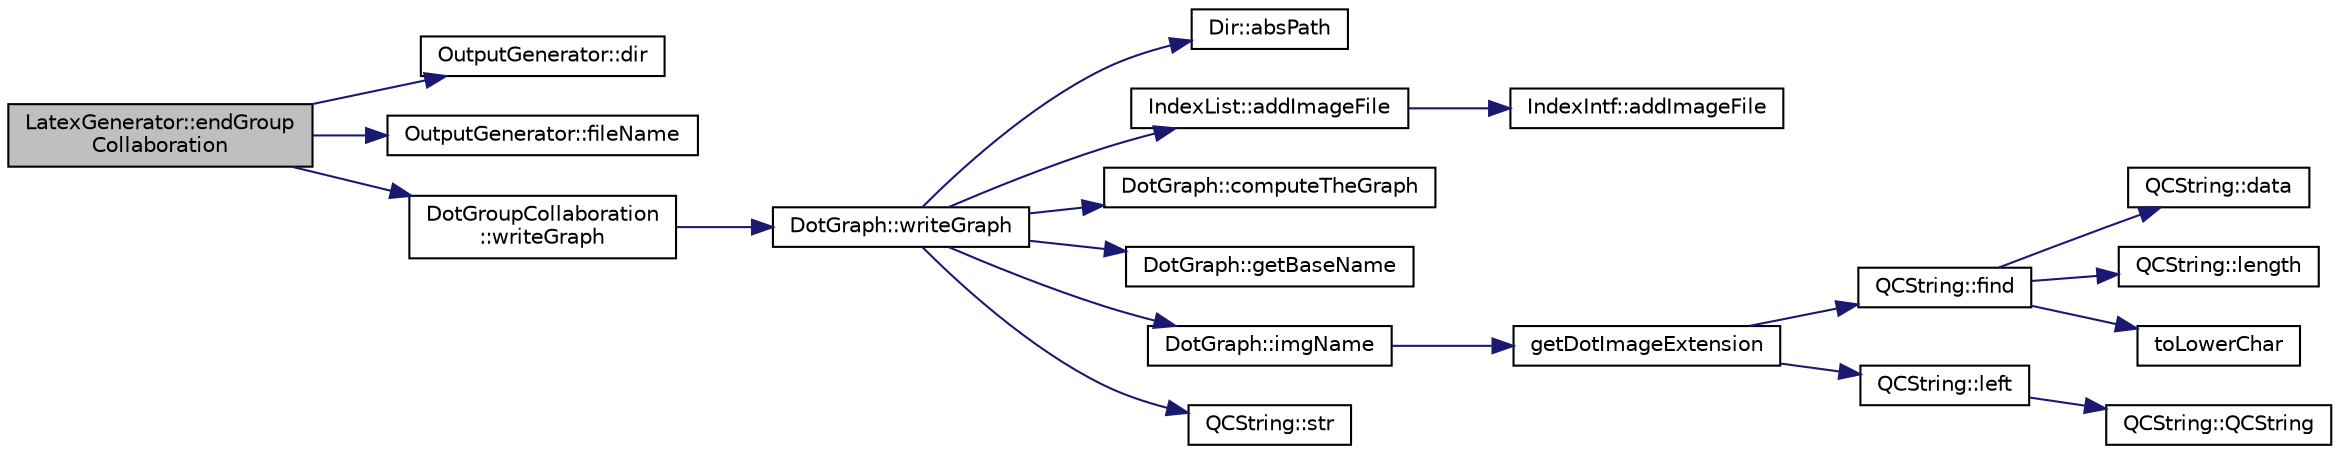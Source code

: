 digraph "LatexGenerator::endGroupCollaboration"
{
 // LATEX_PDF_SIZE
  edge [fontname="Helvetica",fontsize="10",labelfontname="Helvetica",labelfontsize="10"];
  node [fontname="Helvetica",fontsize="10",shape=record];
  rankdir="LR";
  Node1 [label="LatexGenerator::endGroup\lCollaboration",height=0.2,width=0.4,color="black", fillcolor="grey75", style="filled", fontcolor="black",tooltip=" "];
  Node1 -> Node2 [color="midnightblue",fontsize="10",style="solid",fontname="Helvetica"];
  Node2 [label="OutputGenerator::dir",height=0.2,width=0.4,color="black", fillcolor="white", style="filled",URL="$classOutputGenerator.html#a595e39d22e92ac09d24706829b532b00",tooltip=" "];
  Node1 -> Node3 [color="midnightblue",fontsize="10",style="solid",fontname="Helvetica"];
  Node3 [label="OutputGenerator::fileName",height=0.2,width=0.4,color="black", fillcolor="white", style="filled",URL="$classOutputGenerator.html#ae347a53e8ee0d9c43c0590134c8e965d",tooltip=" "];
  Node1 -> Node4 [color="midnightblue",fontsize="10",style="solid",fontname="Helvetica"];
  Node4 [label="DotGroupCollaboration\l::writeGraph",height=0.2,width=0.4,color="black", fillcolor="white", style="filled",URL="$classDotGroupCollaboration.html#a1e26ce5a2563ee5144ef66ff9cf88461",tooltip=" "];
  Node4 -> Node5 [color="midnightblue",fontsize="10",style="solid",fontname="Helvetica"];
  Node5 [label="DotGraph::writeGraph",height=0.2,width=0.4,color="black", fillcolor="white", style="filled",URL="$classDotGraph.html#ae6cbbb6ad88d59dec93692d8c6f70a07",tooltip=" "];
  Node5 -> Node6 [color="midnightblue",fontsize="10",style="solid",fontname="Helvetica"];
  Node6 [label="Dir::absPath",height=0.2,width=0.4,color="black", fillcolor="white", style="filled",URL="$classDir.html#a226b0db1117e46393bbb241e545f8609",tooltip=" "];
  Node5 -> Node7 [color="midnightblue",fontsize="10",style="solid",fontname="Helvetica"];
  Node7 [label="IndexList::addImageFile",height=0.2,width=0.4,color="black", fillcolor="white", style="filled",URL="$classIndexList.html#aac3c1b70be363f488269cd9054cc7621",tooltip=" "];
  Node7 -> Node8 [color="midnightblue",fontsize="10",style="solid",fontname="Helvetica"];
  Node8 [label="IndexIntf::addImageFile",height=0.2,width=0.4,color="black", fillcolor="white", style="filled",URL="$classIndexIntf.html#a6707d3e6f353a77c087d13a6d707dc43",tooltip=" "];
  Node5 -> Node9 [color="midnightblue",fontsize="10",style="solid",fontname="Helvetica"];
  Node9 [label="DotGraph::computeTheGraph",height=0.2,width=0.4,color="black", fillcolor="white", style="filled",URL="$classDotGraph.html#ae79ec58a242b807d29c0c71a87e5dfad",tooltip=" "];
  Node5 -> Node10 [color="midnightblue",fontsize="10",style="solid",fontname="Helvetica"];
  Node10 [label="DotGraph::getBaseName",height=0.2,width=0.4,color="black", fillcolor="white", style="filled",URL="$classDotGraph.html#a2f7be5cad20f58313d31aeff025d051f",tooltip=" "];
  Node5 -> Node11 [color="midnightblue",fontsize="10",style="solid",fontname="Helvetica"];
  Node11 [label="DotGraph::imgName",height=0.2,width=0.4,color="black", fillcolor="white", style="filled",URL="$classDotGraph.html#a1726c8a5cfe365905c7079ae7913c11f",tooltip=" "];
  Node11 -> Node12 [color="midnightblue",fontsize="10",style="solid",fontname="Helvetica"];
  Node12 [label="getDotImageExtension",height=0.2,width=0.4,color="black", fillcolor="white", style="filled",URL="$util_8cpp.html#ab1cc08326518f249ccae693a16f6a10d",tooltip=" "];
  Node12 -> Node13 [color="midnightblue",fontsize="10",style="solid",fontname="Helvetica"];
  Node13 [label="QCString::find",height=0.2,width=0.4,color="black", fillcolor="white", style="filled",URL="$classQCString.html#a0182ece6b76dad6475dafb53e2faaf10",tooltip=" "];
  Node13 -> Node14 [color="midnightblue",fontsize="10",style="solid",fontname="Helvetica"];
  Node14 [label="QCString::data",height=0.2,width=0.4,color="black", fillcolor="white", style="filled",URL="$classQCString.html#ac3aa3ac1a1c36d3305eba22a2eb0d098",tooltip=" "];
  Node13 -> Node15 [color="midnightblue",fontsize="10",style="solid",fontname="Helvetica"];
  Node15 [label="QCString::length",height=0.2,width=0.4,color="black", fillcolor="white", style="filled",URL="$classQCString.html#ac52596733e9110b778019946d73fb268",tooltip=" "];
  Node13 -> Node16 [color="midnightblue",fontsize="10",style="solid",fontname="Helvetica"];
  Node16 [label="toLowerChar",height=0.2,width=0.4,color="black", fillcolor="white", style="filled",URL="$qcstring_8cpp.html#a4e545641f98651d4fb8299b407721f9b",tooltip=" "];
  Node12 -> Node17 [color="midnightblue",fontsize="10",style="solid",fontname="Helvetica"];
  Node17 [label="QCString::left",height=0.2,width=0.4,color="black", fillcolor="white", style="filled",URL="$classQCString.html#aecf8b66312c4e97333219cc344c11a4f",tooltip=" "];
  Node17 -> Node18 [color="midnightblue",fontsize="10",style="solid",fontname="Helvetica"];
  Node18 [label="QCString::QCString",height=0.2,width=0.4,color="black", fillcolor="white", style="filled",URL="$classQCString.html#ad691e1087cc03e14e00d1147ae0ecab7",tooltip=" "];
  Node5 -> Node19 [color="midnightblue",fontsize="10",style="solid",fontname="Helvetica"];
  Node19 [label="QCString::str",height=0.2,width=0.4,color="black", fillcolor="white", style="filled",URL="$classQCString.html#a9824b07232eea418ab3b3e7dc3178eec",tooltip=" "];
}
